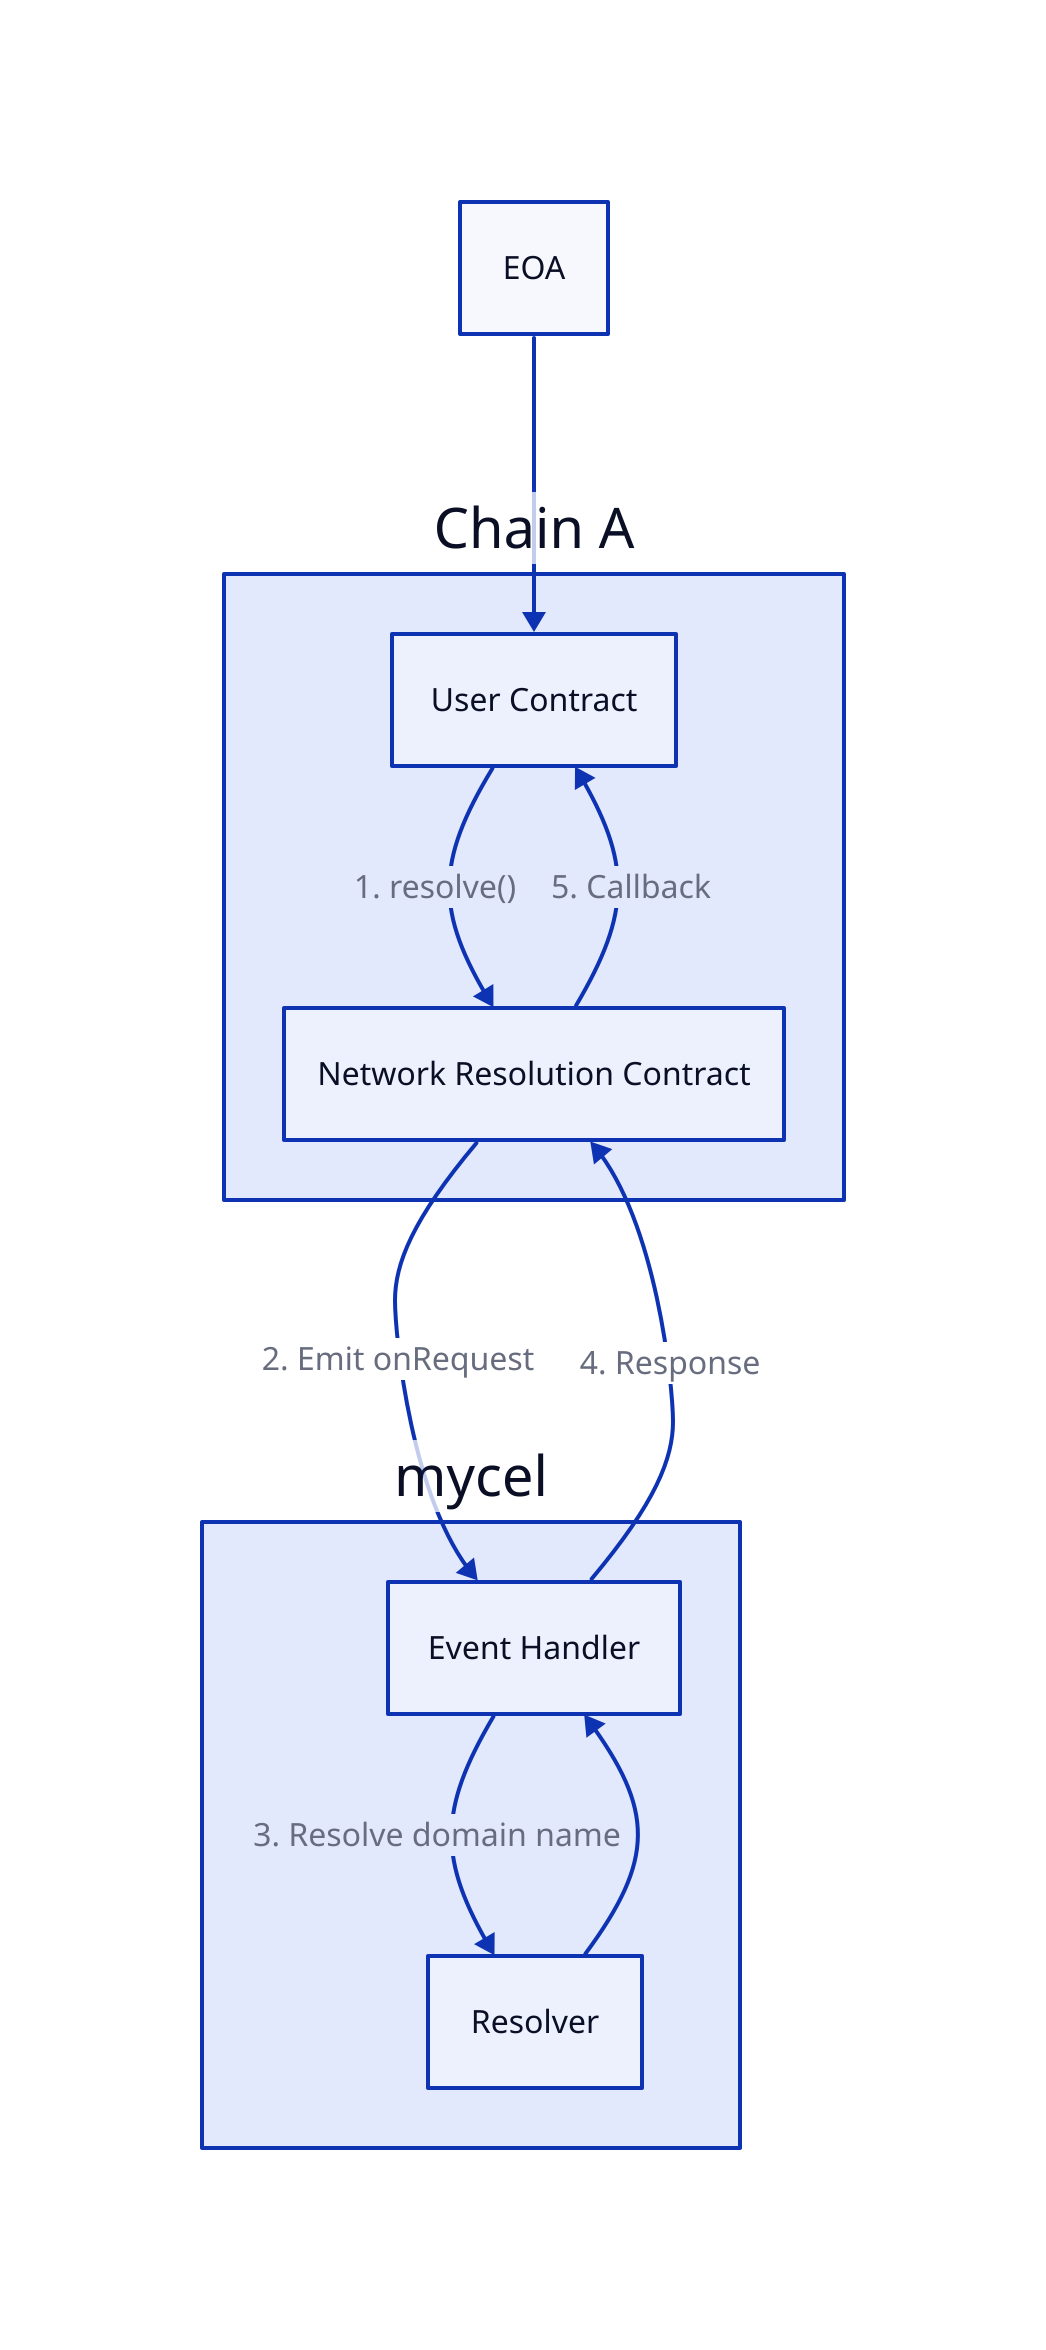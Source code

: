 anotherBlockchain: Chain A{
  "userContract": User Contract
  "NRC": Network Resolution Contract

  NRC -> userContract: 5. Callback
  userContract -> NRC: 1. resolve()
}

mycel{
  eventHandler: Event Handler
  Resolver

  eventHandler -> Resolver : 3. Resolve domain name
  Resolver -> eventHandler

}

EOA -> anotherBlockchain.userContract 
anotherBlockchain.NRC -> mycel.eventHandler : 2. Emit onRequest
mycel.eventHandler -> anotherBlockchain.NRC: 4. Response


